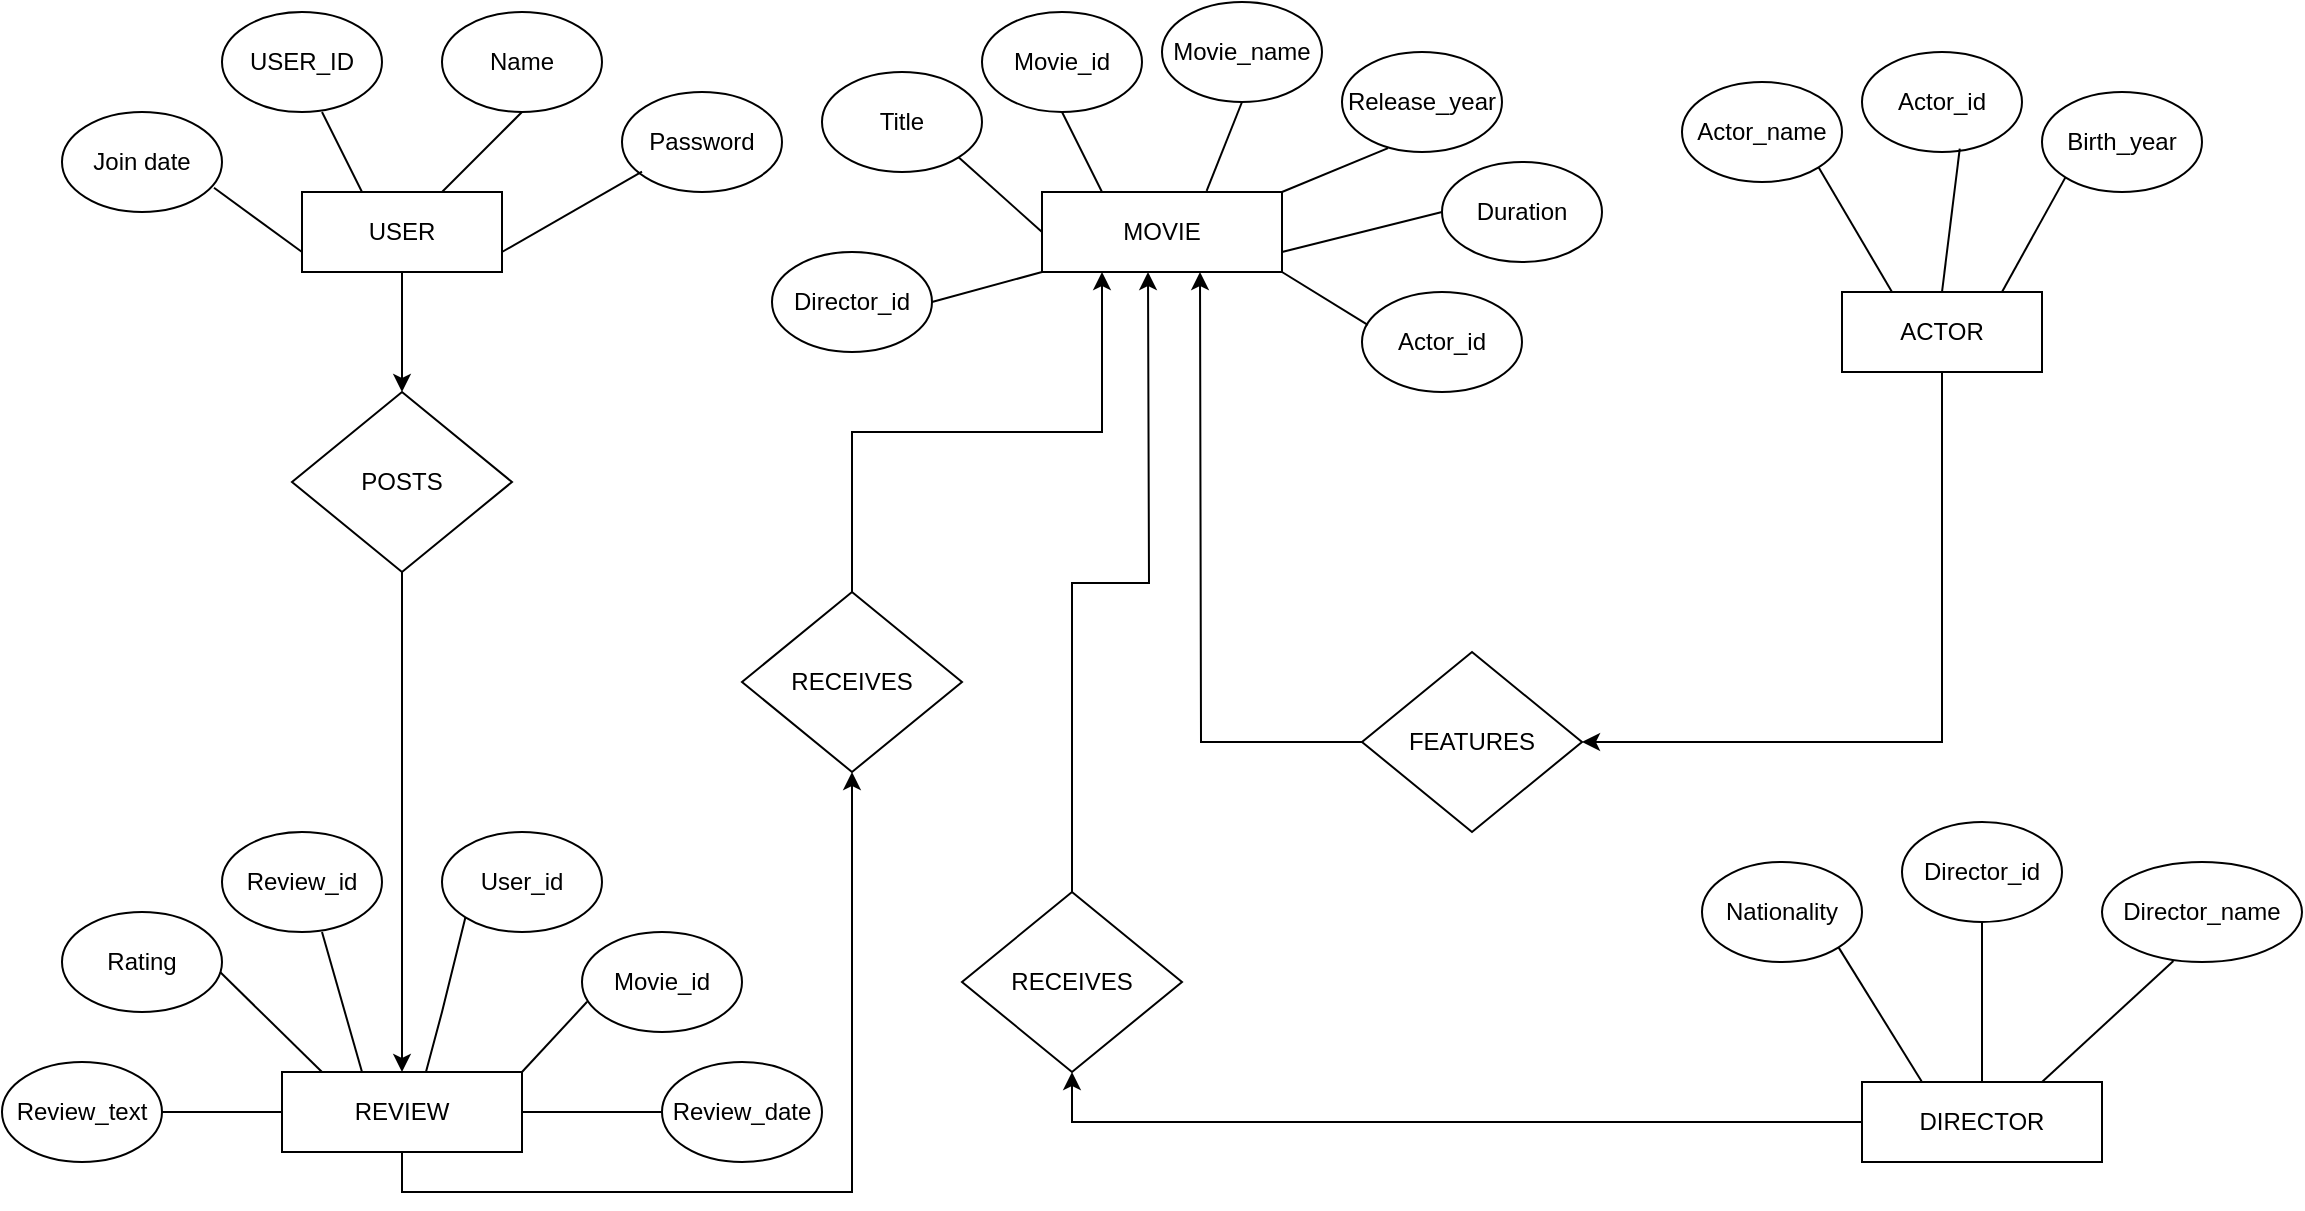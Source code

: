 <?xml version="1.0" encoding="UTF-8"?>
<mxfile version="28.2.3">
  <diagram name="Page-1" id="ZZIZno4oQ9c6FyRSumAO">
    <mxGraphModel dx="2566" dy="624" grid="1" gridSize="10" guides="1" tooltips="1" connect="1" arrows="1" fold="1" page="1" pageScale="1" pageWidth="1390" pageHeight="980" math="0" shadow="0">
      <root>
        <mxCell id="0" />
        <mxCell id="1" parent="0" />
        <mxCell id="8jgNyd-5vbainrCCYrxz-65" style="edgeStyle=orthogonalEdgeStyle;rounded=0;orthogonalLoop=1;jettySize=auto;html=1;exitX=0.5;exitY=1;exitDx=0;exitDy=0;entryX=0.5;entryY=0;entryDx=0;entryDy=0;" parent="1" source="8jgNyd-5vbainrCCYrxz-2" target="8jgNyd-5vbainrCCYrxz-64" edge="1">
          <mxGeometry relative="1" as="geometry" />
        </mxCell>
        <mxCell id="8jgNyd-5vbainrCCYrxz-2" value="USER" style="rounded=0;whiteSpace=wrap;html=1;" parent="1" vertex="1">
          <mxGeometry x="-670" y="120" width="100" height="40" as="geometry" />
        </mxCell>
        <mxCell id="8jgNyd-5vbainrCCYrxz-3" value="USER_ID" style="ellipse;whiteSpace=wrap;html=1;" parent="1" vertex="1">
          <mxGeometry x="-710" y="30" width="80" height="50" as="geometry" />
        </mxCell>
        <mxCell id="8jgNyd-5vbainrCCYrxz-4" value="Name" style="ellipse;whiteSpace=wrap;html=1;" parent="1" vertex="1">
          <mxGeometry x="-600" y="30" width="80" height="50" as="geometry" />
        </mxCell>
        <mxCell id="8jgNyd-5vbainrCCYrxz-7" value="Join date" style="ellipse;whiteSpace=wrap;html=1;" parent="1" vertex="1">
          <mxGeometry x="-790" y="80" width="80" height="50" as="geometry" />
        </mxCell>
        <mxCell id="8jgNyd-5vbainrCCYrxz-8" value="Password" style="ellipse;whiteSpace=wrap;html=1;" parent="1" vertex="1">
          <mxGeometry x="-510" y="70" width="80" height="50" as="geometry" />
        </mxCell>
        <mxCell id="8jgNyd-5vbainrCCYrxz-9" value="" style="endArrow=none;html=1;rounded=0;" parent="1" edge="1">
          <mxGeometry width="50" height="50" relative="1" as="geometry">
            <mxPoint x="-600" y="120" as="sourcePoint" />
            <mxPoint x="-560" y="80" as="targetPoint" />
            <Array as="points">
              <mxPoint x="-580" y="100" />
              <mxPoint x="-570" y="90" />
            </Array>
          </mxGeometry>
        </mxCell>
        <mxCell id="8jgNyd-5vbainrCCYrxz-11" value="" style="endArrow=none;html=1;rounded=0;" parent="1" edge="1">
          <mxGeometry width="50" height="50" relative="1" as="geometry">
            <mxPoint x="-640" y="120" as="sourcePoint" />
            <mxPoint x="-660" y="80" as="targetPoint" />
          </mxGeometry>
        </mxCell>
        <mxCell id="8jgNyd-5vbainrCCYrxz-12" value="" style="endArrow=none;html=1;rounded=0;entryX=0.125;entryY=0.797;entryDx=0;entryDy=0;entryPerimeter=0;" parent="1" target="8jgNyd-5vbainrCCYrxz-8" edge="1">
          <mxGeometry width="50" height="50" relative="1" as="geometry">
            <mxPoint x="-570" y="150" as="sourcePoint" />
            <mxPoint x="-520" y="100" as="targetPoint" />
          </mxGeometry>
        </mxCell>
        <mxCell id="8jgNyd-5vbainrCCYrxz-13" value="" style="endArrow=none;html=1;rounded=0;entryX=0.95;entryY=0.757;entryDx=0;entryDy=0;entryPerimeter=0;exitX=0;exitY=0.75;exitDx=0;exitDy=0;" parent="1" source="8jgNyd-5vbainrCCYrxz-2" target="8jgNyd-5vbainrCCYrxz-7" edge="1">
          <mxGeometry width="50" height="50" relative="1" as="geometry">
            <mxPoint x="-740" y="180" as="sourcePoint" />
            <mxPoint x="-690" y="130" as="targetPoint" />
          </mxGeometry>
        </mxCell>
        <mxCell id="8jgNyd-5vbainrCCYrxz-84" style="edgeStyle=orthogonalEdgeStyle;rounded=0;orthogonalLoop=1;jettySize=auto;html=1;exitX=0.5;exitY=1;exitDx=0;exitDy=0;" parent="1" source="8jgNyd-5vbainrCCYrxz-14" edge="1">
          <mxGeometry relative="1" as="geometry">
            <mxPoint x="-239.706" y="160.176" as="targetPoint" />
          </mxGeometry>
        </mxCell>
        <mxCell id="8jgNyd-5vbainrCCYrxz-14" value="MOVIE" style="rounded=0;whiteSpace=wrap;html=1;" parent="1" vertex="1">
          <mxGeometry x="-300" y="120" width="120" height="40" as="geometry" />
        </mxCell>
        <mxCell id="8jgNyd-5vbainrCCYrxz-15" value="Movie_id" style="ellipse;whiteSpace=wrap;html=1;" parent="1" vertex="1">
          <mxGeometry x="-330" y="30" width="80" height="50" as="geometry" />
        </mxCell>
        <mxCell id="8jgNyd-5vbainrCCYrxz-16" value="Title" style="ellipse;whiteSpace=wrap;html=1;" parent="1" vertex="1">
          <mxGeometry x="-410" y="60" width="80" height="50" as="geometry" />
        </mxCell>
        <mxCell id="8jgNyd-5vbainrCCYrxz-17" value="Release_year" style="ellipse;whiteSpace=wrap;html=1;" parent="1" vertex="1">
          <mxGeometry x="-150" y="50" width="80" height="50" as="geometry" />
        </mxCell>
        <mxCell id="8jgNyd-5vbainrCCYrxz-18" value="Duration" style="ellipse;whiteSpace=wrap;html=1;" parent="1" vertex="1">
          <mxGeometry x="-100" y="105" width="80" height="50" as="geometry" />
        </mxCell>
        <mxCell id="8jgNyd-5vbainrCCYrxz-19" value="Movie_name" style="ellipse;whiteSpace=wrap;html=1;" parent="1" vertex="1">
          <mxGeometry x="-240" y="25" width="80" height="50" as="geometry" />
        </mxCell>
        <mxCell id="8jgNyd-5vbainrCCYrxz-20" value="" style="endArrow=none;html=1;rounded=0;exitX=0.686;exitY=-0.013;exitDx=0;exitDy=0;exitPerimeter=0;entryX=0.5;entryY=1;entryDx=0;entryDy=0;" parent="1" source="8jgNyd-5vbainrCCYrxz-14" target="8jgNyd-5vbainrCCYrxz-19" edge="1">
          <mxGeometry width="50" height="50" relative="1" as="geometry">
            <mxPoint x="-230" y="130" as="sourcePoint" />
            <mxPoint x="-180" y="80" as="targetPoint" />
          </mxGeometry>
        </mxCell>
        <mxCell id="8jgNyd-5vbainrCCYrxz-21" style="edgeStyle=orthogonalEdgeStyle;rounded=0;orthogonalLoop=1;jettySize=auto;html=1;exitX=0.5;exitY=1;exitDx=0;exitDy=0;" parent="1" source="8jgNyd-5vbainrCCYrxz-18" target="8jgNyd-5vbainrCCYrxz-18" edge="1">
          <mxGeometry relative="1" as="geometry" />
        </mxCell>
        <mxCell id="8jgNyd-5vbainrCCYrxz-23" value="" style="endArrow=none;html=1;rounded=0;entryX=0.5;entryY=1;entryDx=0;entryDy=0;exitX=0.25;exitY=0;exitDx=0;exitDy=0;" parent="1" source="8jgNyd-5vbainrCCYrxz-14" target="8jgNyd-5vbainrCCYrxz-15" edge="1">
          <mxGeometry width="50" height="50" relative="1" as="geometry">
            <mxPoint x="-230" y="110" as="sourcePoint" />
            <mxPoint x="-250" y="70" as="targetPoint" />
            <Array as="points" />
          </mxGeometry>
        </mxCell>
        <mxCell id="8jgNyd-5vbainrCCYrxz-24" value="" style="endArrow=none;html=1;rounded=0;entryX=0.288;entryY=0.961;entryDx=0;entryDy=0;entryPerimeter=0;exitX=1;exitY=0;exitDx=0;exitDy=0;" parent="1" source="8jgNyd-5vbainrCCYrxz-14" target="8jgNyd-5vbainrCCYrxz-17" edge="1">
          <mxGeometry width="50" height="50" relative="1" as="geometry">
            <mxPoint x="-180" y="150" as="sourcePoint" />
            <mxPoint x="-130" y="100" as="targetPoint" />
          </mxGeometry>
        </mxCell>
        <mxCell id="8jgNyd-5vbainrCCYrxz-25" value="" style="endArrow=none;html=1;rounded=0;exitX=0;exitY=0.5;exitDx=0;exitDy=0;entryX=1;entryY=1;entryDx=0;entryDy=0;" parent="1" source="8jgNyd-5vbainrCCYrxz-14" target="8jgNyd-5vbainrCCYrxz-16" edge="1">
          <mxGeometry width="50" height="50" relative="1" as="geometry">
            <mxPoint x="-290" y="140" as="sourcePoint" />
            <mxPoint x="-350" y="100" as="targetPoint" />
          </mxGeometry>
        </mxCell>
        <mxCell id="8jgNyd-5vbainrCCYrxz-26" value="" style="endArrow=none;html=1;rounded=0;entryX=0;entryY=0.5;entryDx=0;entryDy=0;" parent="1" target="8jgNyd-5vbainrCCYrxz-18" edge="1">
          <mxGeometry width="50" height="50" relative="1" as="geometry">
            <mxPoint x="-180" y="150" as="sourcePoint" />
            <mxPoint x="-110" y="120" as="targetPoint" />
          </mxGeometry>
        </mxCell>
        <mxCell id="8jgNyd-5vbainrCCYrxz-82" style="edgeStyle=orthogonalEdgeStyle;rounded=0;orthogonalLoop=1;jettySize=auto;html=1;exitX=0.5;exitY=1;exitDx=0;exitDy=0;entryX=0.5;entryY=1;entryDx=0;entryDy=0;" parent="1" source="8jgNyd-5vbainrCCYrxz-29" target="8jgNyd-5vbainrCCYrxz-72" edge="1">
          <mxGeometry relative="1" as="geometry" />
        </mxCell>
        <mxCell id="8jgNyd-5vbainrCCYrxz-29" value="REVIEW" style="rounded=0;whiteSpace=wrap;html=1;" parent="1" vertex="1">
          <mxGeometry x="-680" y="560" width="120" height="40" as="geometry" />
        </mxCell>
        <mxCell id="8jgNyd-5vbainrCCYrxz-30" value="Review_id" style="ellipse;whiteSpace=wrap;html=1;" parent="1" vertex="1">
          <mxGeometry x="-710" y="440" width="80" height="50" as="geometry" />
        </mxCell>
        <mxCell id="8jgNyd-5vbainrCCYrxz-31" value="User_id" style="ellipse;whiteSpace=wrap;html=1;" parent="1" vertex="1">
          <mxGeometry x="-600" y="440" width="80" height="50" as="geometry" />
        </mxCell>
        <mxCell id="8jgNyd-5vbainrCCYrxz-32" value="Review_text" style="ellipse;whiteSpace=wrap;html=1;" parent="1" vertex="1">
          <mxGeometry x="-820" y="555" width="80" height="50" as="geometry" />
        </mxCell>
        <mxCell id="8jgNyd-5vbainrCCYrxz-33" value="Rating" style="ellipse;whiteSpace=wrap;html=1;" parent="1" vertex="1">
          <mxGeometry x="-790" y="480" width="80" height="50" as="geometry" />
        </mxCell>
        <mxCell id="8jgNyd-5vbainrCCYrxz-34" value="Review_date" style="ellipse;whiteSpace=wrap;html=1;" parent="1" vertex="1">
          <mxGeometry x="-490" y="555" width="80" height="50" as="geometry" />
        </mxCell>
        <mxCell id="8jgNyd-5vbainrCCYrxz-35" value="Movie_id" style="ellipse;whiteSpace=wrap;html=1;" parent="1" vertex="1">
          <mxGeometry x="-530" y="490" width="80" height="50" as="geometry" />
        </mxCell>
        <mxCell id="8jgNyd-5vbainrCCYrxz-36" value="" style="endArrow=none;html=1;rounded=0;entryX=0;entryY=1;entryDx=0;entryDy=0;exitX=0.599;exitY=0.01;exitDx=0;exitDy=0;exitPerimeter=0;" parent="1" source="8jgNyd-5vbainrCCYrxz-29" target="8jgNyd-5vbainrCCYrxz-31" edge="1">
          <mxGeometry width="50" height="50" relative="1" as="geometry">
            <mxPoint x="-620" y="560" as="sourcePoint" />
            <mxPoint x="-580" y="490" as="targetPoint" />
            <Array as="points">
              <mxPoint x="-600" y="530" />
            </Array>
          </mxGeometry>
        </mxCell>
        <mxCell id="8jgNyd-5vbainrCCYrxz-37" value="" style="endArrow=none;html=1;rounded=0;entryX=0.032;entryY=0.698;entryDx=0;entryDy=0;entryPerimeter=0;" parent="1" target="8jgNyd-5vbainrCCYrxz-35" edge="1">
          <mxGeometry width="50" height="50" relative="1" as="geometry">
            <mxPoint x="-560" y="560" as="sourcePoint" />
            <mxPoint x="-510" y="510" as="targetPoint" />
          </mxGeometry>
        </mxCell>
        <mxCell id="8jgNyd-5vbainrCCYrxz-38" value="" style="endArrow=none;html=1;rounded=0;" parent="1" edge="1">
          <mxGeometry width="50" height="50" relative="1" as="geometry">
            <mxPoint x="-640" y="560" as="sourcePoint" />
            <mxPoint x="-660" y="490" as="targetPoint" />
          </mxGeometry>
        </mxCell>
        <mxCell id="8jgNyd-5vbainrCCYrxz-39" value="" style="endArrow=none;html=1;rounded=0;entryX=0.988;entryY=0.6;entryDx=0;entryDy=0;entryPerimeter=0;" parent="1" target="8jgNyd-5vbainrCCYrxz-33" edge="1">
          <mxGeometry width="50" height="50" relative="1" as="geometry">
            <mxPoint x="-660" y="560" as="sourcePoint" />
            <mxPoint x="-710" y="520" as="targetPoint" />
            <Array as="points" />
          </mxGeometry>
        </mxCell>
        <mxCell id="8jgNyd-5vbainrCCYrxz-40" value="" style="endArrow=none;html=1;rounded=0;entryX=0;entryY=0.5;entryDx=0;entryDy=0;exitX=1;exitY=0.5;exitDx=0;exitDy=0;" parent="1" source="8jgNyd-5vbainrCCYrxz-29" target="8jgNyd-5vbainrCCYrxz-34" edge="1">
          <mxGeometry width="50" height="50" relative="1" as="geometry">
            <mxPoint x="-550" y="590" as="sourcePoint" />
            <mxPoint x="-510" y="570" as="targetPoint" />
          </mxGeometry>
        </mxCell>
        <mxCell id="8jgNyd-5vbainrCCYrxz-43" value="" style="endArrow=none;html=1;rounded=0;exitX=1;exitY=0.5;exitDx=0;exitDy=0;" parent="1" source="8jgNyd-5vbainrCCYrxz-32" edge="1">
          <mxGeometry width="50" height="50" relative="1" as="geometry">
            <mxPoint x="-730" y="630" as="sourcePoint" />
            <mxPoint x="-680" y="580" as="targetPoint" />
          </mxGeometry>
        </mxCell>
        <mxCell id="8jgNyd-5vbainrCCYrxz-91" style="edgeStyle=orthogonalEdgeStyle;rounded=0;orthogonalLoop=1;jettySize=auto;html=1;exitX=0;exitY=0.5;exitDx=0;exitDy=0;entryX=0.5;entryY=1;entryDx=0;entryDy=0;" parent="1" source="8jgNyd-5vbainrCCYrxz-44" target="8jgNyd-5vbainrCCYrxz-90" edge="1">
          <mxGeometry relative="1" as="geometry" />
        </mxCell>
        <mxCell id="8jgNyd-5vbainrCCYrxz-44" value="DIRECTOR" style="rounded=0;whiteSpace=wrap;html=1;" parent="1" vertex="1">
          <mxGeometry x="110" y="565" width="120" height="40" as="geometry" />
        </mxCell>
        <mxCell id="8jgNyd-5vbainrCCYrxz-45" value="Nationality" style="ellipse;whiteSpace=wrap;html=1;" parent="1" vertex="1">
          <mxGeometry x="30" y="455" width="80" height="50" as="geometry" />
        </mxCell>
        <mxCell id="8jgNyd-5vbainrCCYrxz-46" value="Director_name" style="ellipse;whiteSpace=wrap;html=1;" parent="1" vertex="1">
          <mxGeometry x="230" y="455" width="100" height="50" as="geometry" />
        </mxCell>
        <mxCell id="8jgNyd-5vbainrCCYrxz-47" value="Director_id" style="ellipse;whiteSpace=wrap;html=1;" parent="1" vertex="1">
          <mxGeometry x="130" y="435" width="80" height="50" as="geometry" />
        </mxCell>
        <mxCell id="8jgNyd-5vbainrCCYrxz-50" value="" style="endArrow=none;html=1;rounded=0;entryX=1;entryY=1;entryDx=0;entryDy=0;exitX=0.25;exitY=0;exitDx=0;exitDy=0;" parent="1" source="8jgNyd-5vbainrCCYrxz-44" target="8jgNyd-5vbainrCCYrxz-45" edge="1">
          <mxGeometry width="50" height="50" relative="1" as="geometry">
            <mxPoint x="135" y="560" as="sourcePoint" />
            <mxPoint x="110" y="500" as="targetPoint" />
          </mxGeometry>
        </mxCell>
        <mxCell id="8jgNyd-5vbainrCCYrxz-52" value="" style="endArrow=none;html=1;rounded=0;exitX=0.75;exitY=0;exitDx=0;exitDy=0;entryX=0.357;entryY=0.989;entryDx=0;entryDy=0;entryPerimeter=0;" parent="1" source="8jgNyd-5vbainrCCYrxz-44" target="8jgNyd-5vbainrCCYrxz-46" edge="1">
          <mxGeometry width="50" height="50" relative="1" as="geometry">
            <mxPoint x="210" y="555" as="sourcePoint" />
            <mxPoint x="260" y="505" as="targetPoint" />
          </mxGeometry>
        </mxCell>
        <mxCell id="8jgNyd-5vbainrCCYrxz-53" value="" style="endArrow=none;html=1;rounded=0;entryX=0.5;entryY=1;entryDx=0;entryDy=0;exitX=0.5;exitY=0;exitDx=0;exitDy=0;" parent="1" source="8jgNyd-5vbainrCCYrxz-44" edge="1">
          <mxGeometry width="50" height="50" relative="1" as="geometry">
            <mxPoint x="170" y="555" as="sourcePoint" />
            <mxPoint x="170" y="485" as="targetPoint" />
          </mxGeometry>
        </mxCell>
        <mxCell id="8jgNyd-5vbainrCCYrxz-77" style="edgeStyle=orthogonalEdgeStyle;rounded=0;orthogonalLoop=1;jettySize=auto;html=1;exitX=0.5;exitY=1;exitDx=0;exitDy=0;entryX=1;entryY=0.5;entryDx=0;entryDy=0;" parent="1" source="8jgNyd-5vbainrCCYrxz-54" target="8jgNyd-5vbainrCCYrxz-76" edge="1">
          <mxGeometry relative="1" as="geometry" />
        </mxCell>
        <mxCell id="8jgNyd-5vbainrCCYrxz-54" value="ACTOR" style="rounded=0;whiteSpace=wrap;html=1;" parent="1" vertex="1">
          <mxGeometry x="100" y="170" width="100" height="40" as="geometry" />
        </mxCell>
        <mxCell id="8jgNyd-5vbainrCCYrxz-57" value="Actor_id" style="ellipse;whiteSpace=wrap;html=1;" parent="1" vertex="1">
          <mxGeometry x="110" y="50" width="80" height="50" as="geometry" />
        </mxCell>
        <mxCell id="8jgNyd-5vbainrCCYrxz-58" value="Actor_name" style="ellipse;whiteSpace=wrap;html=1;" parent="1" vertex="1">
          <mxGeometry x="20" y="65" width="80" height="50" as="geometry" />
        </mxCell>
        <mxCell id="8jgNyd-5vbainrCCYrxz-59" value="Birth_year" style="ellipse;whiteSpace=wrap;html=1;" parent="1" vertex="1">
          <mxGeometry x="200" y="70" width="80" height="50" as="geometry" />
        </mxCell>
        <mxCell id="8jgNyd-5vbainrCCYrxz-61" value="" style="endArrow=none;html=1;rounded=0;entryX=0;entryY=1;entryDx=0;entryDy=0;" parent="1" target="8jgNyd-5vbainrCCYrxz-59" edge="1">
          <mxGeometry width="50" height="50" relative="1" as="geometry">
            <mxPoint x="180" y="170" as="sourcePoint" />
            <mxPoint x="230" y="120" as="targetPoint" />
          </mxGeometry>
        </mxCell>
        <mxCell id="8jgNyd-5vbainrCCYrxz-62" value="" style="endArrow=none;html=1;rounded=0;exitX=0.5;exitY=0;exitDx=0;exitDy=0;entryX=0.611;entryY=0.966;entryDx=0;entryDy=0;entryPerimeter=0;" parent="1" source="8jgNyd-5vbainrCCYrxz-54" target="8jgNyd-5vbainrCCYrxz-57" edge="1">
          <mxGeometry width="50" height="50" relative="1" as="geometry">
            <mxPoint x="150" y="170" as="sourcePoint" />
            <mxPoint x="150" y="100" as="targetPoint" />
          </mxGeometry>
        </mxCell>
        <mxCell id="8jgNyd-5vbainrCCYrxz-63" value="" style="endArrow=none;html=1;rounded=0;exitX=0.25;exitY=0;exitDx=0;exitDy=0;entryX=1;entryY=1;entryDx=0;entryDy=0;" parent="1" source="8jgNyd-5vbainrCCYrxz-54" target="8jgNyd-5vbainrCCYrxz-58" edge="1">
          <mxGeometry width="50" height="50" relative="1" as="geometry">
            <mxPoint x="120" y="170" as="sourcePoint" />
            <mxPoint x="100" y="100" as="targetPoint" />
          </mxGeometry>
        </mxCell>
        <mxCell id="8jgNyd-5vbainrCCYrxz-66" style="edgeStyle=orthogonalEdgeStyle;rounded=0;orthogonalLoop=1;jettySize=auto;html=1;exitX=0.5;exitY=1;exitDx=0;exitDy=0;" parent="1" source="8jgNyd-5vbainrCCYrxz-64" edge="1">
          <mxGeometry relative="1" as="geometry">
            <mxPoint x="-620" y="560" as="targetPoint" />
          </mxGeometry>
        </mxCell>
        <mxCell id="8jgNyd-5vbainrCCYrxz-64" value="POSTS" style="rhombus;whiteSpace=wrap;html=1;" parent="1" vertex="1">
          <mxGeometry x="-675" y="220" width="110" height="90" as="geometry" />
        </mxCell>
        <mxCell id="8jgNyd-5vbainrCCYrxz-85" style="edgeStyle=orthogonalEdgeStyle;rounded=0;orthogonalLoop=1;jettySize=auto;html=1;exitX=0.5;exitY=0;exitDx=0;exitDy=0;entryX=0.25;entryY=1;entryDx=0;entryDy=0;" parent="1" source="8jgNyd-5vbainrCCYrxz-72" target="8jgNyd-5vbainrCCYrxz-14" edge="1">
          <mxGeometry relative="1" as="geometry" />
        </mxCell>
        <mxCell id="8jgNyd-5vbainrCCYrxz-72" value="RECEIVES" style="rhombus;whiteSpace=wrap;html=1;" parent="1" vertex="1">
          <mxGeometry x="-450" y="320" width="110" height="90" as="geometry" />
        </mxCell>
        <mxCell id="8jgNyd-5vbainrCCYrxz-76" value="FEATURES" style="rhombus;whiteSpace=wrap;html=1;" parent="1" vertex="1">
          <mxGeometry x="-140" y="350" width="110" height="90" as="geometry" />
        </mxCell>
        <mxCell id="8jgNyd-5vbainrCCYrxz-86" style="edgeStyle=orthogonalEdgeStyle;rounded=0;orthogonalLoop=1;jettySize=auto;html=1;exitX=0;exitY=0.5;exitDx=0;exitDy=0;" parent="1" source="8jgNyd-5vbainrCCYrxz-76" edge="1">
          <mxGeometry relative="1" as="geometry">
            <mxPoint x="-221" y="160" as="targetPoint" />
          </mxGeometry>
        </mxCell>
        <mxCell id="8jgNyd-5vbainrCCYrxz-90" value="RECEIVES" style="rhombus;whiteSpace=wrap;html=1;" parent="1" vertex="1">
          <mxGeometry x="-340" y="470" width="110" height="90" as="geometry" />
        </mxCell>
        <mxCell id="8jgNyd-5vbainrCCYrxz-93" style="edgeStyle=orthogonalEdgeStyle;rounded=0;orthogonalLoop=1;jettySize=auto;html=1;exitX=0.5;exitY=0;exitDx=0;exitDy=0;" parent="1" source="8jgNyd-5vbainrCCYrxz-90" edge="1">
          <mxGeometry relative="1" as="geometry">
            <mxPoint x="-247" y="160" as="targetPoint" />
          </mxGeometry>
        </mxCell>
        <mxCell id="8jgNyd-5vbainrCCYrxz-94" value="Director_id" style="ellipse;whiteSpace=wrap;html=1;" parent="1" vertex="1">
          <mxGeometry x="-435" y="150" width="80" height="50" as="geometry" />
        </mxCell>
        <mxCell id="8jgNyd-5vbainrCCYrxz-95" value="Actor_id" style="ellipse;whiteSpace=wrap;html=1;" parent="1" vertex="1">
          <mxGeometry x="-140" y="170" width="80" height="50" as="geometry" />
        </mxCell>
        <mxCell id="8jgNyd-5vbainrCCYrxz-96" value="" style="endArrow=none;html=1;rounded=0;entryX=0.036;entryY=0.329;entryDx=0;entryDy=0;entryPerimeter=0;" parent="1" target="8jgNyd-5vbainrCCYrxz-95" edge="1">
          <mxGeometry width="50" height="50" relative="1" as="geometry">
            <mxPoint x="-180" y="160" as="sourcePoint" />
            <mxPoint x="-120" y="170" as="targetPoint" />
          </mxGeometry>
        </mxCell>
        <mxCell id="8jgNyd-5vbainrCCYrxz-97" value="" style="endArrow=none;html=1;rounded=0;exitX=1;exitY=0.5;exitDx=0;exitDy=0;" parent="1" source="8jgNyd-5vbainrCCYrxz-94" edge="1">
          <mxGeometry width="50" height="50" relative="1" as="geometry">
            <mxPoint x="-350" y="210" as="sourcePoint" />
            <mxPoint x="-300" y="160" as="targetPoint" />
          </mxGeometry>
        </mxCell>
      </root>
    </mxGraphModel>
  </diagram>
</mxfile>
